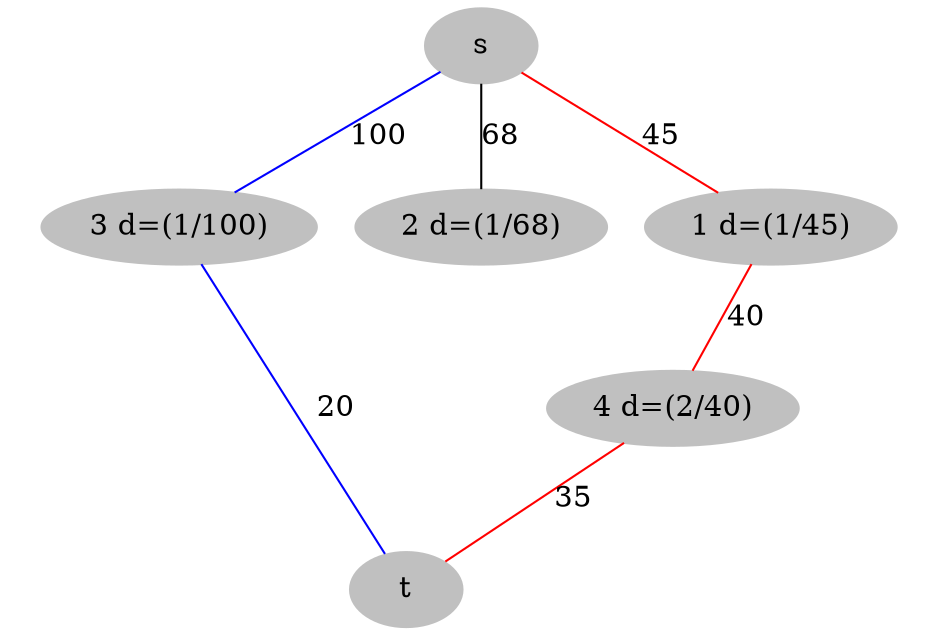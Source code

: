 Graph {
  node [color=grey,style=filled]
  s; t;
  node [label="4 d=(2/40)"]
  4;
  subgraph cluster_inter {
  color=white;
  node [label="3 d=(1/100)"]
  3; 
  
  node [label="2 d=(1/68)"]
  2; 
  
  node [label="1 d=(1/45)"]
  1;
  }
  s -- 1 [label=45,color=red]
  s -- 2 [label=68]
  s -- 3 [label=100,color=blue]
  3 -- t [label=20,color=blue]
  1 -- 4 [label=40,color=red]
  4 -- t [label=35,color=red]
}
